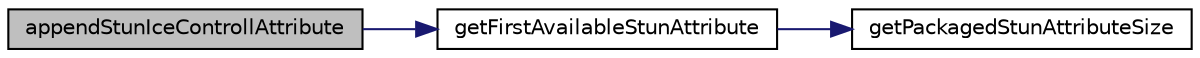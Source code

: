 digraph "appendStunIceControllAttribute"
{
 // LATEX_PDF_SIZE
  edge [fontname="Helvetica",fontsize="10",labelfontname="Helvetica",labelfontsize="10"];
  node [fontname="Helvetica",fontsize="10",shape=record];
  rankdir="LR";
  Node1 [label="appendStunIceControllAttribute",height=0.2,width=0.4,color="black", fillcolor="grey75", style="filled", fontcolor="black",tooltip=" "];
  Node1 -> Node2 [color="midnightblue",fontsize="10",style="solid",fontname="Helvetica"];
  Node2 [label="getFirstAvailableStunAttribute",height=0.2,width=0.4,color="black", fillcolor="white", style="filled",URL="$Stun_8c.html#afbb87626b5ffeae605b82cbdc3a9dced",tooltip=" "];
  Node2 -> Node3 [color="midnightblue",fontsize="10",style="solid",fontname="Helvetica"];
  Node3 [label="getPackagedStunAttributeSize",height=0.2,width=0.4,color="black", fillcolor="white", style="filled",URL="$Stun_8c.html#a7eb2163f10655ff99f6523ffedb30769",tooltip=" "];
}
